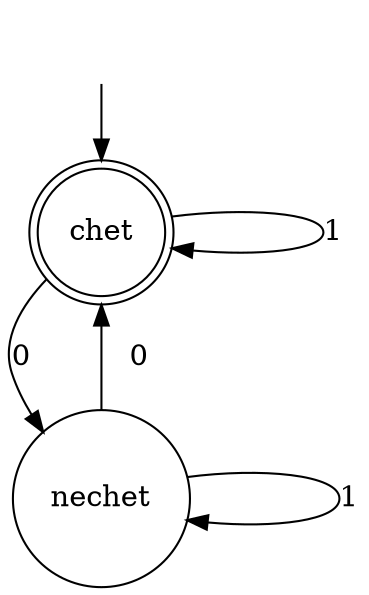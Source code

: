 digraph dka {
spline=true;
overlap=scalexy;
nodesep=1;
    esep=0.5;
    node [label = "", shape=circle]
    enter [shape=none]
    enter->a
    a [peripheries=2, label=chet]
    b [label=nechet]
    a->a [label="1"]
    a->b [label="0"]
    b->b [label="1"]
    b->a [label="   0  "]
}